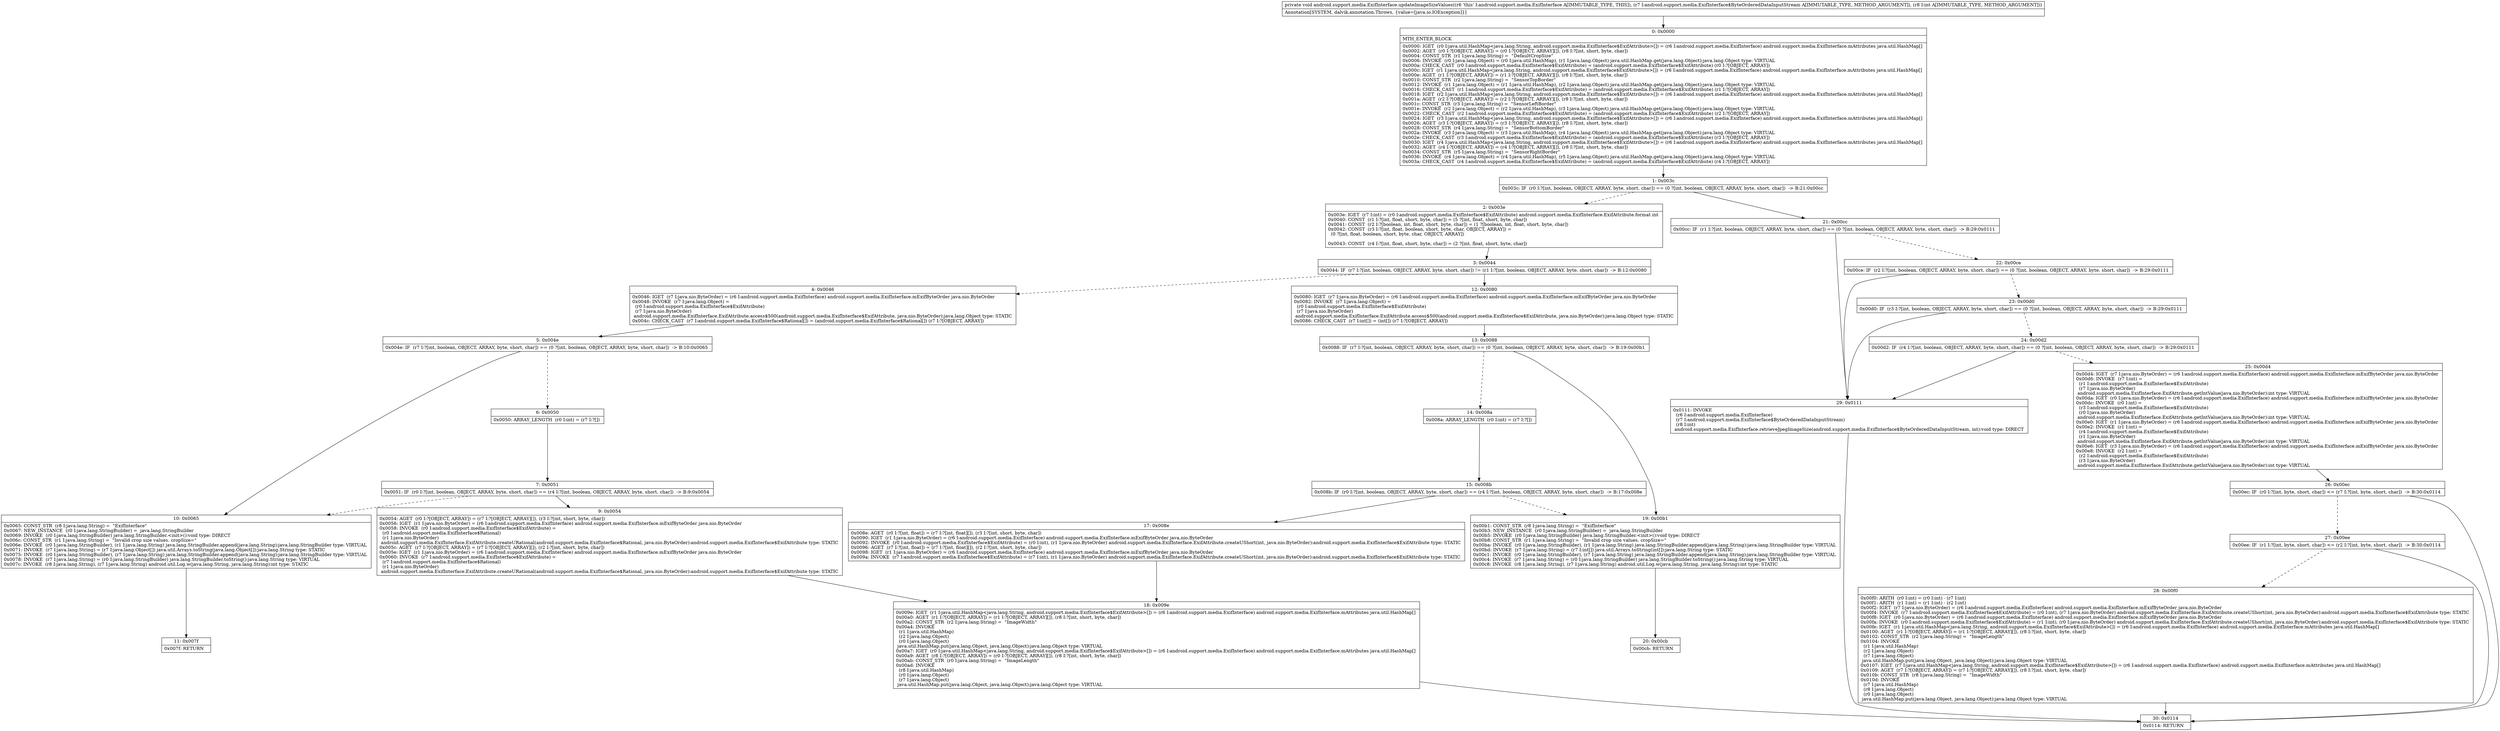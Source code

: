 digraph "CFG forandroid.support.media.ExifInterface.updateImageSizeValues(Landroid\/support\/media\/ExifInterface$ByteOrderedDataInputStream;I)V" {
Node_0 [shape=record,label="{0\:\ 0x0000|MTH_ENTER_BLOCK\l|0x0000: IGET  (r0 I:java.util.HashMap\<java.lang.String, android.support.media.ExifInterface$ExifAttribute\>[]) = (r6 I:android.support.media.ExifInterface) android.support.media.ExifInterface.mAttributes java.util.HashMap[] \l0x0002: AGET  (r0 I:?[OBJECT, ARRAY]) = (r0 I:?[OBJECT, ARRAY][]), (r8 I:?[int, short, byte, char]) \l0x0004: CONST_STR  (r1 I:java.lang.String) =  \"DefaultCropSize\" \l0x0006: INVOKE  (r0 I:java.lang.Object) = (r0 I:java.util.HashMap), (r1 I:java.lang.Object) java.util.HashMap.get(java.lang.Object):java.lang.Object type: VIRTUAL \l0x000a: CHECK_CAST  (r0 I:android.support.media.ExifInterface$ExifAttribute) = (android.support.media.ExifInterface$ExifAttribute) (r0 I:?[OBJECT, ARRAY]) \l0x000c: IGET  (r1 I:java.util.HashMap\<java.lang.String, android.support.media.ExifInterface$ExifAttribute\>[]) = (r6 I:android.support.media.ExifInterface) android.support.media.ExifInterface.mAttributes java.util.HashMap[] \l0x000e: AGET  (r1 I:?[OBJECT, ARRAY]) = (r1 I:?[OBJECT, ARRAY][]), (r8 I:?[int, short, byte, char]) \l0x0010: CONST_STR  (r2 I:java.lang.String) =  \"SensorTopBorder\" \l0x0012: INVOKE  (r1 I:java.lang.Object) = (r1 I:java.util.HashMap), (r2 I:java.lang.Object) java.util.HashMap.get(java.lang.Object):java.lang.Object type: VIRTUAL \l0x0016: CHECK_CAST  (r1 I:android.support.media.ExifInterface$ExifAttribute) = (android.support.media.ExifInterface$ExifAttribute) (r1 I:?[OBJECT, ARRAY]) \l0x0018: IGET  (r2 I:java.util.HashMap\<java.lang.String, android.support.media.ExifInterface$ExifAttribute\>[]) = (r6 I:android.support.media.ExifInterface) android.support.media.ExifInterface.mAttributes java.util.HashMap[] \l0x001a: AGET  (r2 I:?[OBJECT, ARRAY]) = (r2 I:?[OBJECT, ARRAY][]), (r8 I:?[int, short, byte, char]) \l0x001c: CONST_STR  (r3 I:java.lang.String) =  \"SensorLeftBorder\" \l0x001e: INVOKE  (r2 I:java.lang.Object) = (r2 I:java.util.HashMap), (r3 I:java.lang.Object) java.util.HashMap.get(java.lang.Object):java.lang.Object type: VIRTUAL \l0x0022: CHECK_CAST  (r2 I:android.support.media.ExifInterface$ExifAttribute) = (android.support.media.ExifInterface$ExifAttribute) (r2 I:?[OBJECT, ARRAY]) \l0x0024: IGET  (r3 I:java.util.HashMap\<java.lang.String, android.support.media.ExifInterface$ExifAttribute\>[]) = (r6 I:android.support.media.ExifInterface) android.support.media.ExifInterface.mAttributes java.util.HashMap[] \l0x0026: AGET  (r3 I:?[OBJECT, ARRAY]) = (r3 I:?[OBJECT, ARRAY][]), (r8 I:?[int, short, byte, char]) \l0x0028: CONST_STR  (r4 I:java.lang.String) =  \"SensorBottomBorder\" \l0x002a: INVOKE  (r3 I:java.lang.Object) = (r3 I:java.util.HashMap), (r4 I:java.lang.Object) java.util.HashMap.get(java.lang.Object):java.lang.Object type: VIRTUAL \l0x002e: CHECK_CAST  (r3 I:android.support.media.ExifInterface$ExifAttribute) = (android.support.media.ExifInterface$ExifAttribute) (r3 I:?[OBJECT, ARRAY]) \l0x0030: IGET  (r4 I:java.util.HashMap\<java.lang.String, android.support.media.ExifInterface$ExifAttribute\>[]) = (r6 I:android.support.media.ExifInterface) android.support.media.ExifInterface.mAttributes java.util.HashMap[] \l0x0032: AGET  (r4 I:?[OBJECT, ARRAY]) = (r4 I:?[OBJECT, ARRAY][]), (r8 I:?[int, short, byte, char]) \l0x0034: CONST_STR  (r5 I:java.lang.String) =  \"SensorRightBorder\" \l0x0036: INVOKE  (r4 I:java.lang.Object) = (r4 I:java.util.HashMap), (r5 I:java.lang.Object) java.util.HashMap.get(java.lang.Object):java.lang.Object type: VIRTUAL \l0x003a: CHECK_CAST  (r4 I:android.support.media.ExifInterface$ExifAttribute) = (android.support.media.ExifInterface$ExifAttribute) (r4 I:?[OBJECT, ARRAY]) \l}"];
Node_1 [shape=record,label="{1\:\ 0x003c|0x003c: IF  (r0 I:?[int, boolean, OBJECT, ARRAY, byte, short, char]) == (0 ?[int, boolean, OBJECT, ARRAY, byte, short, char])  \-\> B:21:0x00cc \l}"];
Node_2 [shape=record,label="{2\:\ 0x003e|0x003e: IGET  (r7 I:int) = (r0 I:android.support.media.ExifInterface$ExifAttribute) android.support.media.ExifInterface.ExifAttribute.format int \l0x0040: CONST  (r1 I:?[int, float, short, byte, char]) = (5 ?[int, float, short, byte, char]) \l0x0041: CONST  (r2 I:?[boolean, int, float, short, byte, char]) = (1 ?[boolean, int, float, short, byte, char]) \l0x0042: CONST  (r3 I:?[int, float, boolean, short, byte, char, OBJECT, ARRAY]) = \l  (0 ?[int, float, boolean, short, byte, char, OBJECT, ARRAY])\l \l0x0043: CONST  (r4 I:?[int, float, short, byte, char]) = (2 ?[int, float, short, byte, char]) \l}"];
Node_3 [shape=record,label="{3\:\ 0x0044|0x0044: IF  (r7 I:?[int, boolean, OBJECT, ARRAY, byte, short, char]) != (r1 I:?[int, boolean, OBJECT, ARRAY, byte, short, char])  \-\> B:12:0x0080 \l}"];
Node_4 [shape=record,label="{4\:\ 0x0046|0x0046: IGET  (r7 I:java.nio.ByteOrder) = (r6 I:android.support.media.ExifInterface) android.support.media.ExifInterface.mExifByteOrder java.nio.ByteOrder \l0x0048: INVOKE  (r7 I:java.lang.Object) = \l  (r0 I:android.support.media.ExifInterface$ExifAttribute)\l  (r7 I:java.nio.ByteOrder)\l android.support.media.ExifInterface.ExifAttribute.access$500(android.support.media.ExifInterface$ExifAttribute, java.nio.ByteOrder):java.lang.Object type: STATIC \l0x004c: CHECK_CAST  (r7 I:android.support.media.ExifInterface$Rational[]) = (android.support.media.ExifInterface$Rational[]) (r7 I:?[OBJECT, ARRAY]) \l}"];
Node_5 [shape=record,label="{5\:\ 0x004e|0x004e: IF  (r7 I:?[int, boolean, OBJECT, ARRAY, byte, short, char]) == (0 ?[int, boolean, OBJECT, ARRAY, byte, short, char])  \-\> B:10:0x0065 \l}"];
Node_6 [shape=record,label="{6\:\ 0x0050|0x0050: ARRAY_LENGTH  (r0 I:int) = (r7 I:?[]) \l}"];
Node_7 [shape=record,label="{7\:\ 0x0051|0x0051: IF  (r0 I:?[int, boolean, OBJECT, ARRAY, byte, short, char]) == (r4 I:?[int, boolean, OBJECT, ARRAY, byte, short, char])  \-\> B:9:0x0054 \l}"];
Node_9 [shape=record,label="{9\:\ 0x0054|0x0054: AGET  (r0 I:?[OBJECT, ARRAY]) = (r7 I:?[OBJECT, ARRAY][]), (r3 I:?[int, short, byte, char]) \l0x0056: IGET  (r1 I:java.nio.ByteOrder) = (r6 I:android.support.media.ExifInterface) android.support.media.ExifInterface.mExifByteOrder java.nio.ByteOrder \l0x0058: INVOKE  (r0 I:android.support.media.ExifInterface$ExifAttribute) = \l  (r0 I:android.support.media.ExifInterface$Rational)\l  (r1 I:java.nio.ByteOrder)\l android.support.media.ExifInterface.ExifAttribute.createURational(android.support.media.ExifInterface$Rational, java.nio.ByteOrder):android.support.media.ExifInterface$ExifAttribute type: STATIC \l0x005c: AGET  (r7 I:?[OBJECT, ARRAY]) = (r7 I:?[OBJECT, ARRAY][]), (r2 I:?[int, short, byte, char]) \l0x005e: IGET  (r1 I:java.nio.ByteOrder) = (r6 I:android.support.media.ExifInterface) android.support.media.ExifInterface.mExifByteOrder java.nio.ByteOrder \l0x0060: INVOKE  (r7 I:android.support.media.ExifInterface$ExifAttribute) = \l  (r7 I:android.support.media.ExifInterface$Rational)\l  (r1 I:java.nio.ByteOrder)\l android.support.media.ExifInterface.ExifAttribute.createURational(android.support.media.ExifInterface$Rational, java.nio.ByteOrder):android.support.media.ExifInterface$ExifAttribute type: STATIC \l}"];
Node_10 [shape=record,label="{10\:\ 0x0065|0x0065: CONST_STR  (r8 I:java.lang.String) =  \"ExifInterface\" \l0x0067: NEW_INSTANCE  (r0 I:java.lang.StringBuilder) =  java.lang.StringBuilder \l0x0069: INVOKE  (r0 I:java.lang.StringBuilder) java.lang.StringBuilder.\<init\>():void type: DIRECT \l0x006c: CONST_STR  (r1 I:java.lang.String) =  \"Invalid crop size values. cropSize=\" \l0x006e: INVOKE  (r0 I:java.lang.StringBuilder), (r1 I:java.lang.String) java.lang.StringBuilder.append(java.lang.String):java.lang.StringBuilder type: VIRTUAL \l0x0071: INVOKE  (r7 I:java.lang.String) = (r7 I:java.lang.Object[]) java.util.Arrays.toString(java.lang.Object[]):java.lang.String type: STATIC \l0x0075: INVOKE  (r0 I:java.lang.StringBuilder), (r7 I:java.lang.String) java.lang.StringBuilder.append(java.lang.String):java.lang.StringBuilder type: VIRTUAL \l0x0078: INVOKE  (r7 I:java.lang.String) = (r0 I:java.lang.StringBuilder) java.lang.StringBuilder.toString():java.lang.String type: VIRTUAL \l0x007c: INVOKE  (r8 I:java.lang.String), (r7 I:java.lang.String) android.util.Log.w(java.lang.String, java.lang.String):int type: STATIC \l}"];
Node_11 [shape=record,label="{11\:\ 0x007f|0x007f: RETURN   \l}"];
Node_12 [shape=record,label="{12\:\ 0x0080|0x0080: IGET  (r7 I:java.nio.ByteOrder) = (r6 I:android.support.media.ExifInterface) android.support.media.ExifInterface.mExifByteOrder java.nio.ByteOrder \l0x0082: INVOKE  (r7 I:java.lang.Object) = \l  (r0 I:android.support.media.ExifInterface$ExifAttribute)\l  (r7 I:java.nio.ByteOrder)\l android.support.media.ExifInterface.ExifAttribute.access$500(android.support.media.ExifInterface$ExifAttribute, java.nio.ByteOrder):java.lang.Object type: STATIC \l0x0086: CHECK_CAST  (r7 I:int[]) = (int[]) (r7 I:?[OBJECT, ARRAY]) \l}"];
Node_13 [shape=record,label="{13\:\ 0x0088|0x0088: IF  (r7 I:?[int, boolean, OBJECT, ARRAY, byte, short, char]) == (0 ?[int, boolean, OBJECT, ARRAY, byte, short, char])  \-\> B:19:0x00b1 \l}"];
Node_14 [shape=record,label="{14\:\ 0x008a|0x008a: ARRAY_LENGTH  (r0 I:int) = (r7 I:?[]) \l}"];
Node_15 [shape=record,label="{15\:\ 0x008b|0x008b: IF  (r0 I:?[int, boolean, OBJECT, ARRAY, byte, short, char]) == (r4 I:?[int, boolean, OBJECT, ARRAY, byte, short, char])  \-\> B:17:0x008e \l}"];
Node_17 [shape=record,label="{17\:\ 0x008e|0x008e: AGET  (r0 I:?[int, float]) = (r7 I:?[int, float][]), (r3 I:?[int, short, byte, char]) \l0x0090: IGET  (r1 I:java.nio.ByteOrder) = (r6 I:android.support.media.ExifInterface) android.support.media.ExifInterface.mExifByteOrder java.nio.ByteOrder \l0x0092: INVOKE  (r0 I:android.support.media.ExifInterface$ExifAttribute) = (r0 I:int), (r1 I:java.nio.ByteOrder) android.support.media.ExifInterface.ExifAttribute.createUShort(int, java.nio.ByteOrder):android.support.media.ExifInterface$ExifAttribute type: STATIC \l0x0096: AGET  (r7 I:?[int, float]) = (r7 I:?[int, float][]), (r2 I:?[int, short, byte, char]) \l0x0098: IGET  (r1 I:java.nio.ByteOrder) = (r6 I:android.support.media.ExifInterface) android.support.media.ExifInterface.mExifByteOrder java.nio.ByteOrder \l0x009a: INVOKE  (r7 I:android.support.media.ExifInterface$ExifAttribute) = (r7 I:int), (r1 I:java.nio.ByteOrder) android.support.media.ExifInterface.ExifAttribute.createUShort(int, java.nio.ByteOrder):android.support.media.ExifInterface$ExifAttribute type: STATIC \l}"];
Node_18 [shape=record,label="{18\:\ 0x009e|0x009e: IGET  (r1 I:java.util.HashMap\<java.lang.String, android.support.media.ExifInterface$ExifAttribute\>[]) = (r6 I:android.support.media.ExifInterface) android.support.media.ExifInterface.mAttributes java.util.HashMap[] \l0x00a0: AGET  (r1 I:?[OBJECT, ARRAY]) = (r1 I:?[OBJECT, ARRAY][]), (r8 I:?[int, short, byte, char]) \l0x00a2: CONST_STR  (r2 I:java.lang.String) =  \"ImageWidth\" \l0x00a4: INVOKE  \l  (r1 I:java.util.HashMap)\l  (r2 I:java.lang.Object)\l  (r0 I:java.lang.Object)\l java.util.HashMap.put(java.lang.Object, java.lang.Object):java.lang.Object type: VIRTUAL \l0x00a7: IGET  (r0 I:java.util.HashMap\<java.lang.String, android.support.media.ExifInterface$ExifAttribute\>[]) = (r6 I:android.support.media.ExifInterface) android.support.media.ExifInterface.mAttributes java.util.HashMap[] \l0x00a9: AGET  (r8 I:?[OBJECT, ARRAY]) = (r0 I:?[OBJECT, ARRAY][]), (r8 I:?[int, short, byte, char]) \l0x00ab: CONST_STR  (r0 I:java.lang.String) =  \"ImageLength\" \l0x00ad: INVOKE  \l  (r8 I:java.util.HashMap)\l  (r0 I:java.lang.Object)\l  (r7 I:java.lang.Object)\l java.util.HashMap.put(java.lang.Object, java.lang.Object):java.lang.Object type: VIRTUAL \l}"];
Node_19 [shape=record,label="{19\:\ 0x00b1|0x00b1: CONST_STR  (r8 I:java.lang.String) =  \"ExifInterface\" \l0x00b3: NEW_INSTANCE  (r0 I:java.lang.StringBuilder) =  java.lang.StringBuilder \l0x00b5: INVOKE  (r0 I:java.lang.StringBuilder) java.lang.StringBuilder.\<init\>():void type: DIRECT \l0x00b8: CONST_STR  (r1 I:java.lang.String) =  \"Invalid crop size values. cropSize=\" \l0x00ba: INVOKE  (r0 I:java.lang.StringBuilder), (r1 I:java.lang.String) java.lang.StringBuilder.append(java.lang.String):java.lang.StringBuilder type: VIRTUAL \l0x00bd: INVOKE  (r7 I:java.lang.String) = (r7 I:int[]) java.util.Arrays.toString(int[]):java.lang.String type: STATIC \l0x00c1: INVOKE  (r0 I:java.lang.StringBuilder), (r7 I:java.lang.String) java.lang.StringBuilder.append(java.lang.String):java.lang.StringBuilder type: VIRTUAL \l0x00c4: INVOKE  (r7 I:java.lang.String) = (r0 I:java.lang.StringBuilder) java.lang.StringBuilder.toString():java.lang.String type: VIRTUAL \l0x00c8: INVOKE  (r8 I:java.lang.String), (r7 I:java.lang.String) android.util.Log.w(java.lang.String, java.lang.String):int type: STATIC \l}"];
Node_20 [shape=record,label="{20\:\ 0x00cb|0x00cb: RETURN   \l}"];
Node_21 [shape=record,label="{21\:\ 0x00cc|0x00cc: IF  (r1 I:?[int, boolean, OBJECT, ARRAY, byte, short, char]) == (0 ?[int, boolean, OBJECT, ARRAY, byte, short, char])  \-\> B:29:0x0111 \l}"];
Node_22 [shape=record,label="{22\:\ 0x00ce|0x00ce: IF  (r2 I:?[int, boolean, OBJECT, ARRAY, byte, short, char]) == (0 ?[int, boolean, OBJECT, ARRAY, byte, short, char])  \-\> B:29:0x0111 \l}"];
Node_23 [shape=record,label="{23\:\ 0x00d0|0x00d0: IF  (r3 I:?[int, boolean, OBJECT, ARRAY, byte, short, char]) == (0 ?[int, boolean, OBJECT, ARRAY, byte, short, char])  \-\> B:29:0x0111 \l}"];
Node_24 [shape=record,label="{24\:\ 0x00d2|0x00d2: IF  (r4 I:?[int, boolean, OBJECT, ARRAY, byte, short, char]) == (0 ?[int, boolean, OBJECT, ARRAY, byte, short, char])  \-\> B:29:0x0111 \l}"];
Node_25 [shape=record,label="{25\:\ 0x00d4|0x00d4: IGET  (r7 I:java.nio.ByteOrder) = (r6 I:android.support.media.ExifInterface) android.support.media.ExifInterface.mExifByteOrder java.nio.ByteOrder \l0x00d6: INVOKE  (r7 I:int) = \l  (r1 I:android.support.media.ExifInterface$ExifAttribute)\l  (r7 I:java.nio.ByteOrder)\l android.support.media.ExifInterface.ExifAttribute.getIntValue(java.nio.ByteOrder):int type: VIRTUAL \l0x00da: IGET  (r0 I:java.nio.ByteOrder) = (r6 I:android.support.media.ExifInterface) android.support.media.ExifInterface.mExifByteOrder java.nio.ByteOrder \l0x00dc: INVOKE  (r0 I:int) = \l  (r3 I:android.support.media.ExifInterface$ExifAttribute)\l  (r0 I:java.nio.ByteOrder)\l android.support.media.ExifInterface.ExifAttribute.getIntValue(java.nio.ByteOrder):int type: VIRTUAL \l0x00e0: IGET  (r1 I:java.nio.ByteOrder) = (r6 I:android.support.media.ExifInterface) android.support.media.ExifInterface.mExifByteOrder java.nio.ByteOrder \l0x00e2: INVOKE  (r1 I:int) = \l  (r4 I:android.support.media.ExifInterface$ExifAttribute)\l  (r1 I:java.nio.ByteOrder)\l android.support.media.ExifInterface.ExifAttribute.getIntValue(java.nio.ByteOrder):int type: VIRTUAL \l0x00e6: IGET  (r3 I:java.nio.ByteOrder) = (r6 I:android.support.media.ExifInterface) android.support.media.ExifInterface.mExifByteOrder java.nio.ByteOrder \l0x00e8: INVOKE  (r2 I:int) = \l  (r2 I:android.support.media.ExifInterface$ExifAttribute)\l  (r3 I:java.nio.ByteOrder)\l android.support.media.ExifInterface.ExifAttribute.getIntValue(java.nio.ByteOrder):int type: VIRTUAL \l}"];
Node_26 [shape=record,label="{26\:\ 0x00ec|0x00ec: IF  (r0 I:?[int, byte, short, char]) \<= (r7 I:?[int, byte, short, char])  \-\> B:30:0x0114 \l}"];
Node_27 [shape=record,label="{27\:\ 0x00ee|0x00ee: IF  (r1 I:?[int, byte, short, char]) \<= (r2 I:?[int, byte, short, char])  \-\> B:30:0x0114 \l}"];
Node_28 [shape=record,label="{28\:\ 0x00f0|0x00f0: ARITH  (r0 I:int) = (r0 I:int) \- (r7 I:int) \l0x00f1: ARITH  (r1 I:int) = (r1 I:int) \- (r2 I:int) \l0x00f2: IGET  (r7 I:java.nio.ByteOrder) = (r6 I:android.support.media.ExifInterface) android.support.media.ExifInterface.mExifByteOrder java.nio.ByteOrder \l0x00f4: INVOKE  (r7 I:android.support.media.ExifInterface$ExifAttribute) = (r0 I:int), (r7 I:java.nio.ByteOrder) android.support.media.ExifInterface.ExifAttribute.createUShort(int, java.nio.ByteOrder):android.support.media.ExifInterface$ExifAttribute type: STATIC \l0x00f8: IGET  (r0 I:java.nio.ByteOrder) = (r6 I:android.support.media.ExifInterface) android.support.media.ExifInterface.mExifByteOrder java.nio.ByteOrder \l0x00fa: INVOKE  (r0 I:android.support.media.ExifInterface$ExifAttribute) = (r1 I:int), (r0 I:java.nio.ByteOrder) android.support.media.ExifInterface.ExifAttribute.createUShort(int, java.nio.ByteOrder):android.support.media.ExifInterface$ExifAttribute type: STATIC \l0x00fe: IGET  (r1 I:java.util.HashMap\<java.lang.String, android.support.media.ExifInterface$ExifAttribute\>[]) = (r6 I:android.support.media.ExifInterface) android.support.media.ExifInterface.mAttributes java.util.HashMap[] \l0x0100: AGET  (r1 I:?[OBJECT, ARRAY]) = (r1 I:?[OBJECT, ARRAY][]), (r8 I:?[int, short, byte, char]) \l0x0102: CONST_STR  (r2 I:java.lang.String) =  \"ImageLength\" \l0x0104: INVOKE  \l  (r1 I:java.util.HashMap)\l  (r2 I:java.lang.Object)\l  (r7 I:java.lang.Object)\l java.util.HashMap.put(java.lang.Object, java.lang.Object):java.lang.Object type: VIRTUAL \l0x0107: IGET  (r7 I:java.util.HashMap\<java.lang.String, android.support.media.ExifInterface$ExifAttribute\>[]) = (r6 I:android.support.media.ExifInterface) android.support.media.ExifInterface.mAttributes java.util.HashMap[] \l0x0109: AGET  (r7 I:?[OBJECT, ARRAY]) = (r7 I:?[OBJECT, ARRAY][]), (r8 I:?[int, short, byte, char]) \l0x010b: CONST_STR  (r8 I:java.lang.String) =  \"ImageWidth\" \l0x010d: INVOKE  \l  (r7 I:java.util.HashMap)\l  (r8 I:java.lang.Object)\l  (r0 I:java.lang.Object)\l java.util.HashMap.put(java.lang.Object, java.lang.Object):java.lang.Object type: VIRTUAL \l}"];
Node_29 [shape=record,label="{29\:\ 0x0111|0x0111: INVOKE  \l  (r6 I:android.support.media.ExifInterface)\l  (r7 I:android.support.media.ExifInterface$ByteOrderedDataInputStream)\l  (r8 I:int)\l android.support.media.ExifInterface.retrieveJpegImageSize(android.support.media.ExifInterface$ByteOrderedDataInputStream, int):void type: DIRECT \l}"];
Node_30 [shape=record,label="{30\:\ 0x0114|0x0114: RETURN   \l}"];
MethodNode[shape=record,label="{private void android.support.media.ExifInterface.updateImageSizeValues((r6 'this' I:android.support.media.ExifInterface A[IMMUTABLE_TYPE, THIS]), (r7 I:android.support.media.ExifInterface$ByteOrderedDataInputStream A[IMMUTABLE_TYPE, METHOD_ARGUMENT]), (r8 I:int A[IMMUTABLE_TYPE, METHOD_ARGUMENT]))  | Annotation[SYSTEM, dalvik.annotation.Throws, \{value=[java.io.IOException]\}]\l}"];
MethodNode -> Node_0;
Node_0 -> Node_1;
Node_1 -> Node_2[style=dashed];
Node_1 -> Node_21;
Node_2 -> Node_3;
Node_3 -> Node_4[style=dashed];
Node_3 -> Node_12;
Node_4 -> Node_5;
Node_5 -> Node_6[style=dashed];
Node_5 -> Node_10;
Node_6 -> Node_7;
Node_7 -> Node_9;
Node_7 -> Node_10[style=dashed];
Node_9 -> Node_18;
Node_10 -> Node_11;
Node_12 -> Node_13;
Node_13 -> Node_14[style=dashed];
Node_13 -> Node_19;
Node_14 -> Node_15;
Node_15 -> Node_17;
Node_15 -> Node_19[style=dashed];
Node_17 -> Node_18;
Node_18 -> Node_30;
Node_19 -> Node_20;
Node_21 -> Node_22[style=dashed];
Node_21 -> Node_29;
Node_22 -> Node_23[style=dashed];
Node_22 -> Node_29;
Node_23 -> Node_24[style=dashed];
Node_23 -> Node_29;
Node_24 -> Node_25[style=dashed];
Node_24 -> Node_29;
Node_25 -> Node_26;
Node_26 -> Node_27[style=dashed];
Node_26 -> Node_30;
Node_27 -> Node_28[style=dashed];
Node_27 -> Node_30;
Node_28 -> Node_30;
Node_29 -> Node_30;
}

